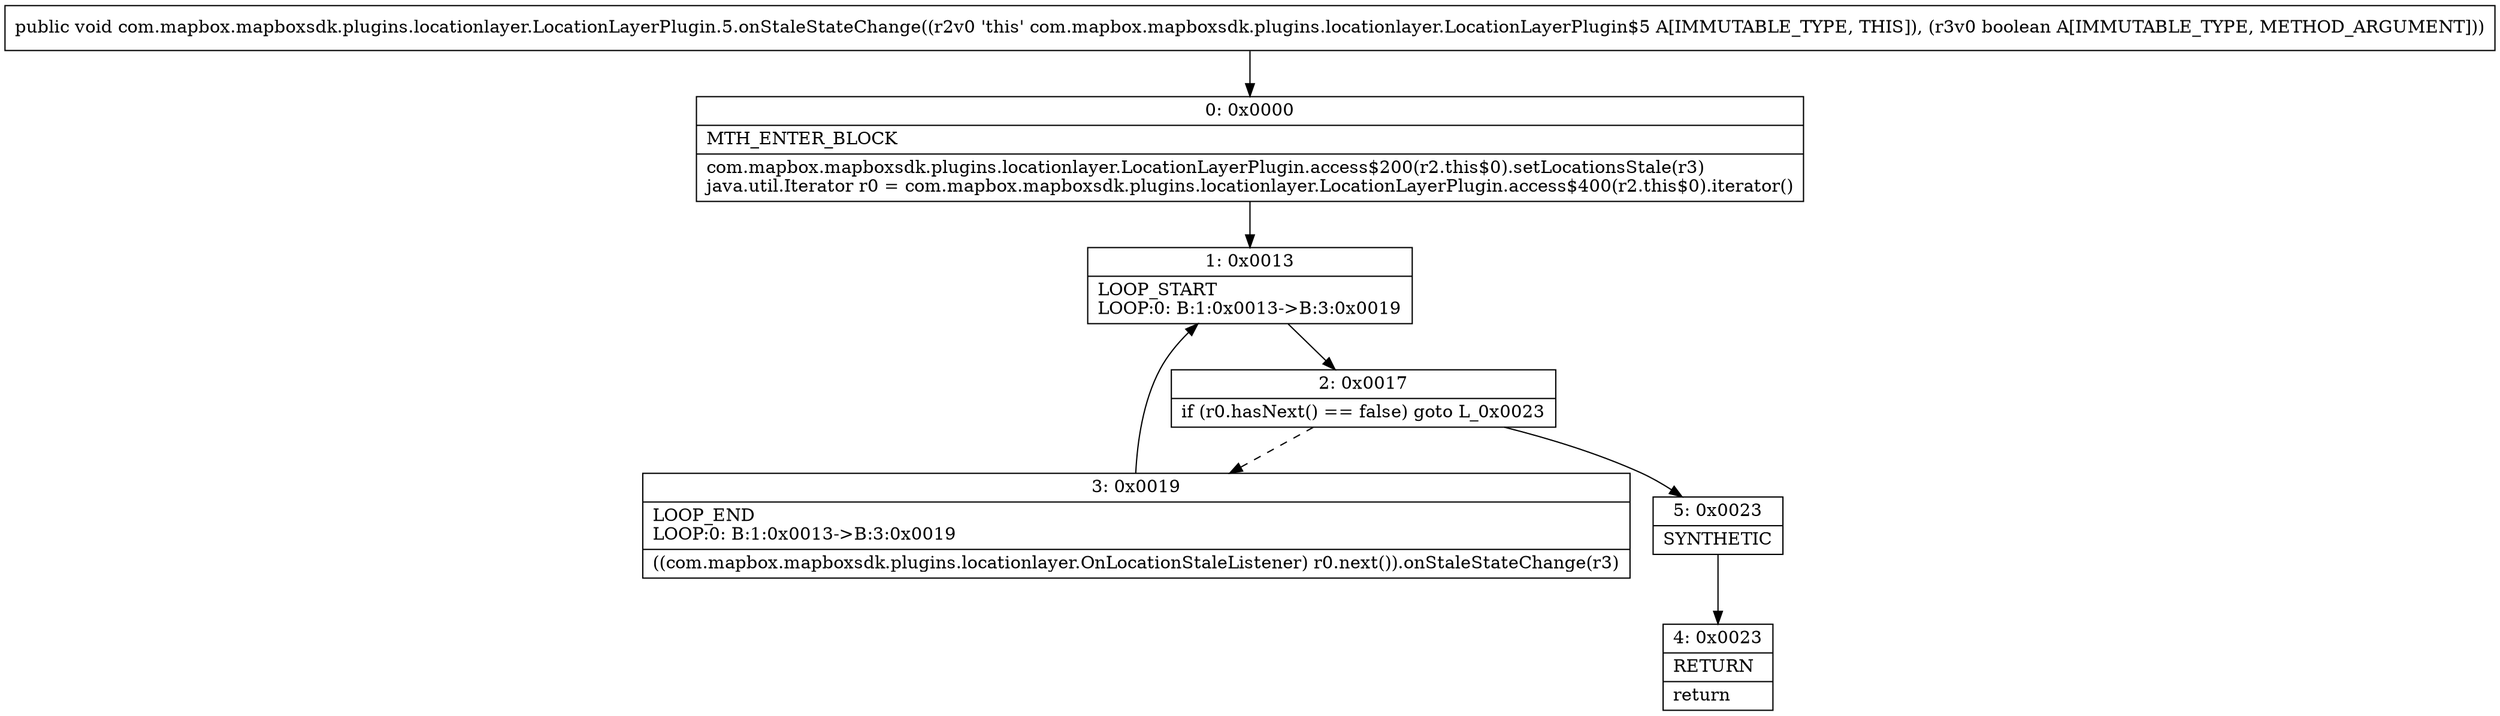 digraph "CFG forcom.mapbox.mapboxsdk.plugins.locationlayer.LocationLayerPlugin.5.onStaleStateChange(Z)V" {
Node_0 [shape=record,label="{0\:\ 0x0000|MTH_ENTER_BLOCK\l|com.mapbox.mapboxsdk.plugins.locationlayer.LocationLayerPlugin.access$200(r2.this$0).setLocationsStale(r3)\ljava.util.Iterator r0 = com.mapbox.mapboxsdk.plugins.locationlayer.LocationLayerPlugin.access$400(r2.this$0).iterator()\l}"];
Node_1 [shape=record,label="{1\:\ 0x0013|LOOP_START\lLOOP:0: B:1:0x0013\-\>B:3:0x0019\l}"];
Node_2 [shape=record,label="{2\:\ 0x0017|if (r0.hasNext() == false) goto L_0x0023\l}"];
Node_3 [shape=record,label="{3\:\ 0x0019|LOOP_END\lLOOP:0: B:1:0x0013\-\>B:3:0x0019\l|((com.mapbox.mapboxsdk.plugins.locationlayer.OnLocationStaleListener) r0.next()).onStaleStateChange(r3)\l}"];
Node_4 [shape=record,label="{4\:\ 0x0023|RETURN\l|return\l}"];
Node_5 [shape=record,label="{5\:\ 0x0023|SYNTHETIC\l}"];
MethodNode[shape=record,label="{public void com.mapbox.mapboxsdk.plugins.locationlayer.LocationLayerPlugin.5.onStaleStateChange((r2v0 'this' com.mapbox.mapboxsdk.plugins.locationlayer.LocationLayerPlugin$5 A[IMMUTABLE_TYPE, THIS]), (r3v0 boolean A[IMMUTABLE_TYPE, METHOD_ARGUMENT])) }"];
MethodNode -> Node_0;
Node_0 -> Node_1;
Node_1 -> Node_2;
Node_2 -> Node_3[style=dashed];
Node_2 -> Node_5;
Node_3 -> Node_1;
Node_5 -> Node_4;
}

